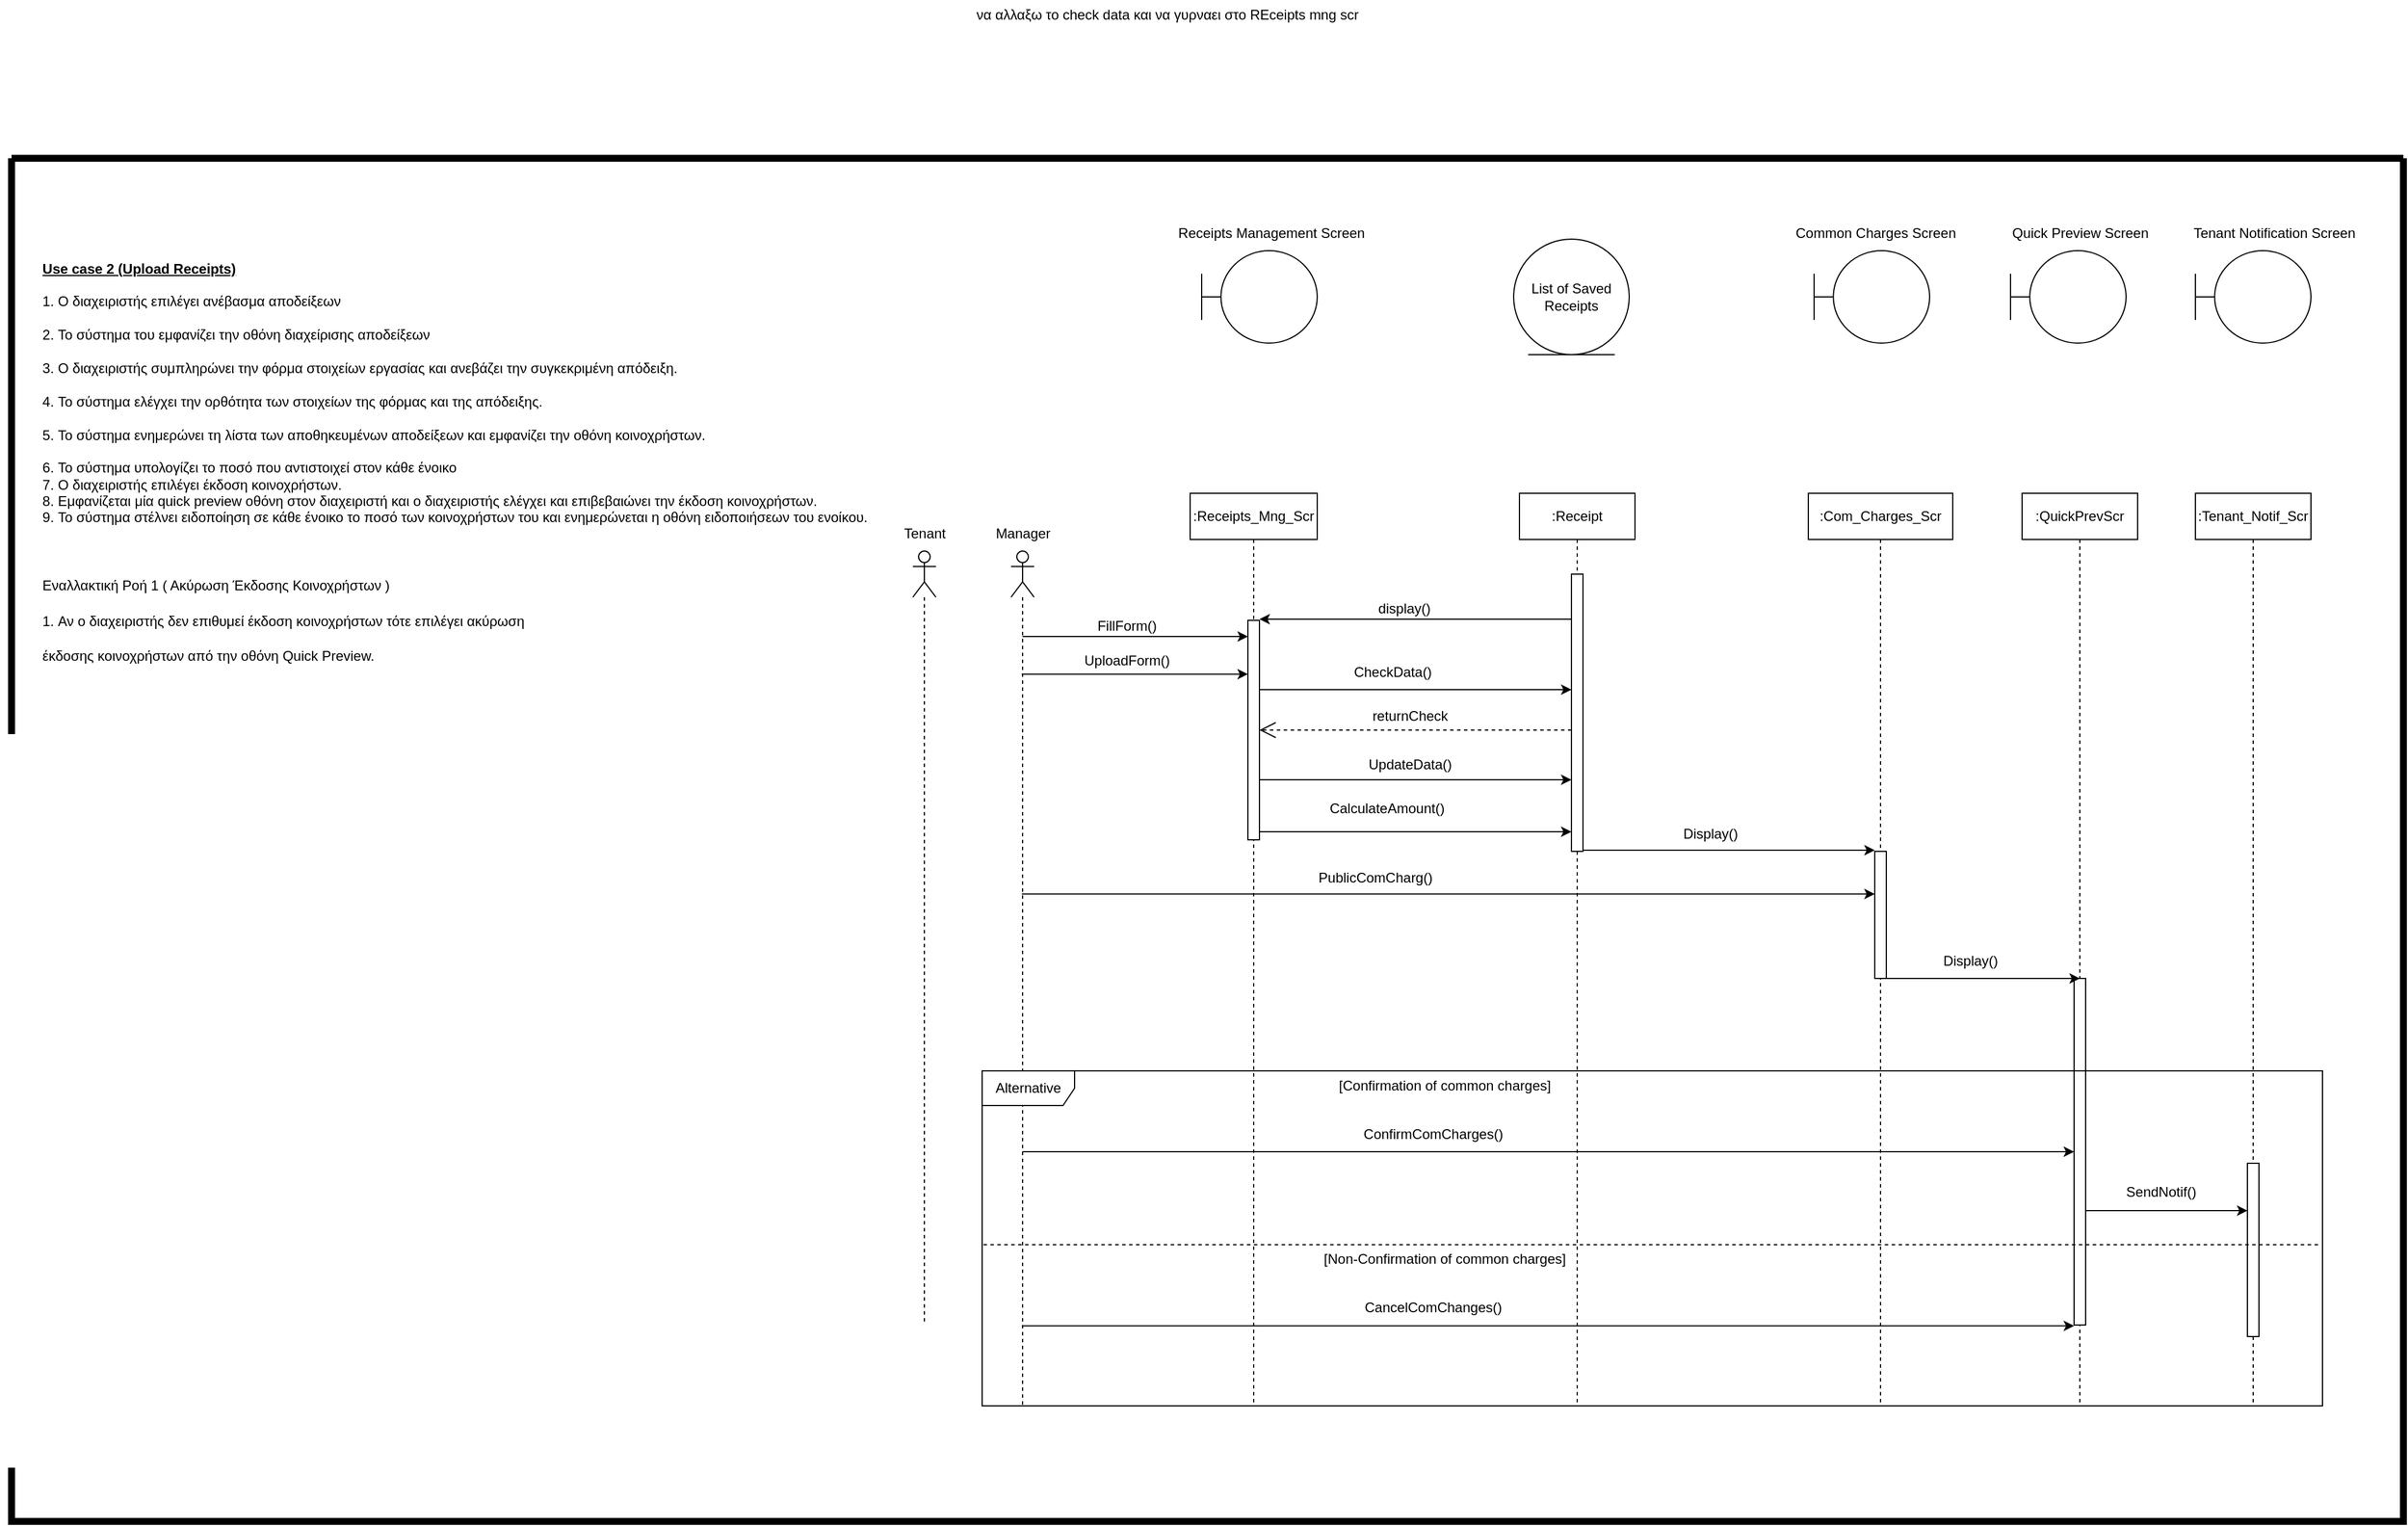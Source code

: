 <mxfile version="27.0.1">
  <diagram name="Page-1" id="ME4cV6upZ1nNScbVDBN3">
    <mxGraphModel dx="3425" dy="1496" grid="1" gridSize="10" guides="1" tooltips="1" connect="1" arrows="1" fold="1" page="1" pageScale="1" pageWidth="850" pageHeight="1100" math="0" shadow="0">
      <root>
        <mxCell id="0" />
        <mxCell id="1" parent="0" />
        <mxCell id="AGN54h7i6z_xkLzeLt6x-1" value="&lt;div style=&quot;text-align: left;&quot;&gt;&lt;b style=&quot;background-color: transparent; color: light-dark(rgb(0, 0, 0), rgb(255, 255, 255));&quot;&gt;&amp;nbsp; &amp;nbsp; &amp;nbsp; &amp;nbsp; &lt;u&gt;Use case 2 (Upload Receipts)&lt;/u&gt;&lt;/b&gt;&lt;/div&gt;&lt;br&gt;&lt;div&gt;&lt;ol style=&quot;margin-top: 0in;&quot; type=&quot;1&quot; start=&quot;1&quot;&gt;&lt;li style=&quot;text-align: left;&quot; class=&quot;MsoNormal&quot;&gt;&lt;span lang=&quot;EL&quot;&gt;Ο διαχειριστής επιλέγει&amp;nbsp;ανέβασμα αποδείξεων&lt;/span&gt;&lt;/li&gt;&lt;font style=&quot;color: light-dark(rgb(0, 0, 0), rgb(255, 255, 255));&quot;&gt;&lt;div style=&quot;text-align: left;&quot;&gt;&lt;br&gt;&lt;/div&gt;&lt;/font&gt;&lt;li style=&quot;text-align: left;&quot; class=&quot;MsoNormal&quot;&gt;&lt;span lang=&quot;EL&quot;&gt;Το σύστημα του εμφανίζει την οθόνη διαχείρισης αποδείξεων&lt;/span&gt;&lt;/li&gt;&lt;font style=&quot;color: light-dark(rgb(0, 0, 0), rgb(255, 255, 255));&quot;&gt;&lt;div style=&quot;text-align: left;&quot;&gt;&lt;br&gt;&lt;/div&gt;&lt;/font&gt;&lt;li style=&quot;text-align: left;&quot; class=&quot;MsoNormal&quot;&gt;&lt;span lang=&quot;EL&quot;&gt;Ο διαχειριστής συμπληρώνει την φόρμα&amp;nbsp;στοιχείων εργασίας&amp;nbsp;και ανεβάζει την συγκεκριμένη απόδειξη.&lt;/span&gt;&lt;/li&gt;&lt;font style=&quot;color: light-dark(rgb(0, 0, 0), rgb(255, 255, 255));&quot;&gt;&lt;div style=&quot;text-align: left;&quot;&gt;&lt;br&gt;&lt;/div&gt;&lt;/font&gt;&lt;li style=&quot;text-align: left;&quot; class=&quot;MsoNormal&quot;&gt;&lt;span lang=&quot;EL&quot;&gt;Το σύστημα ελέγχει την ορθότητα των στοιχείων της φόρμας και της απόδειξης.&lt;/span&gt;&lt;/li&gt;&lt;font style=&quot;color: light-dark(rgb(0, 0, 0), rgb(255, 255, 255));&quot;&gt;&lt;div style=&quot;text-align: left;&quot;&gt;&lt;br&gt;&lt;/div&gt;&lt;/font&gt;&lt;li style=&quot;text-align: left;&quot; class=&quot;MsoNormal&quot;&gt;&lt;font style=&quot;color: light-dark(rgb(0, 0, 0), rgb(255, 255, 255));&quot;&gt;&lt;span lang=&quot;EL&quot;&gt;Το σύστημα ενημερώνει τη&lt;/span&gt;&lt;span lang=&quot;EL&quot;&gt;&amp;nbsp;λίστα των αποθηκευμένων αποδείξεων&amp;nbsp;&lt;/span&gt;&lt;span lang=&quot;EL&quot;&gt;και εμφανίζει την οθόνη κοινοχρήστων&lt;/span&gt;&lt;span lang=&quot;EL&quot;&gt;. &amp;nbsp;&amp;nbsp;&amp;nbsp;&lt;/span&gt;&lt;/font&gt;&lt;/li&gt;&lt;font style=&quot;color: light-dark(rgb(0, 0, 0), rgb(255, 255, 255));&quot;&gt;&lt;div style=&quot;text-align: left;&quot;&gt;&lt;br&gt;&lt;/div&gt;&lt;/font&gt;&lt;li style=&quot;text-align: left;&quot; class=&quot;MsoNormal&quot;&gt;&lt;span lang=&quot;EL&quot;&gt;Το σύστημα υπολογίζει το ποσό που αντιστοιχεί στον κάθε ένοικο&lt;/span&gt;&lt;/li&gt;&lt;li style=&quot;text-align: left;&quot; class=&quot;MsoNormal&quot;&gt;&lt;font style=&quot;color: light-dark(rgb(0, 0, 0), rgb(255, 255, 255));&quot;&gt;Ο διαχειριστής&amp;nbsp;&lt;span style=&quot;background-color: transparent;&quot; lang=&quot;EL&quot;&gt;επιλέγει&lt;/span&gt;&lt;span style=&quot;background-color: transparent;&quot; lang=&quot;EL&quot;&gt;&amp;nbsp;έκδοση κοινοχρήστων.&lt;/span&gt;&lt;/font&gt;&lt;/li&gt;&lt;li style=&quot;text-align: left;&quot; class=&quot;MsoNormal&quot;&gt;&lt;font style=&quot;color: light-dark(rgb(0, 0, 0), rgb(255, 255, 255));&quot;&gt;Εμφανίζεται&lt;span style=&quot;background-color: transparent;&quot; lang=&quot;EL&quot;&gt;&amp;nbsp;&lt;/span&gt;&lt;span style=&quot;background-color: transparent;&quot; lang=&quot;EL&quot;&gt;μία&lt;/span&gt;&lt;span style=&quot;background-color: transparent;&quot; lang=&quot;EL&quot;&gt;&amp;nbsp;&lt;/span&gt;&lt;span style=&quot;background-color: transparent;&quot;&gt;quick&lt;/span&gt;&lt;span style=&quot;background-color: transparent;&quot;&gt;&amp;nbsp;&lt;/span&gt;&lt;span style=&quot;background-color: transparent;&quot;&gt;preview&lt;/span&gt;&lt;span style=&quot;background-color: transparent;&quot;&gt;&amp;nbsp;&lt;/span&gt;&lt;span style=&quot;background-color: transparent;&quot; lang=&quot;EL&quot;&gt;οθόνη&amp;nbsp;&lt;/span&gt;&lt;span style=&quot;background-color: transparent;&quot; lang=&quot;EL&quot;&gt;στον διαχειριστή και ο διαχειριστής ελέγχει και επιβεβαιώνει την έκδοση κοινοχρήστων.&lt;/span&gt;&lt;/font&gt;&lt;/li&gt;&lt;li style=&quot;text-align: left;&quot; class=&quot;MsoNormal&quot;&gt;&lt;font style=&quot;background-color: transparent; color: light-dark(rgb(0, 0, 0), rgb(255, 255, 255));&quot;&gt;Το σύστημα στέλνει ειδοποίηση σε κάθε ένοικο το ποσό&amp;nbsp;&lt;/font&gt;&lt;font style=&quot;background-color: transparent; color: light-dark(rgb(0, 0, 0), rgb(255, 255, 255));&quot;&gt;των κοινοχρήστων του&amp;nbsp;&lt;/font&gt;&lt;span style=&quot;background-color: transparent; color: light-dark(rgb(0, 0, 0), rgb(255, 255, 255));&quot;&gt;και ενημερώνεται η οθόνη ειδοποιήσεων του ενοίκου.&lt;/span&gt;&lt;/li&gt;&lt;/ol&gt;&lt;div&gt;&lt;span style=&quot;font-size: 12pt; line-height: 18.4px; font-family: Aptos, sans-serif;&quot; lang=&quot;EL&quot;&gt;&lt;span style=&quot;color: rgb(76, 148, 216);&quot;&gt;&lt;br&gt;&lt;/span&gt;&lt;/span&gt;&lt;/div&gt;&lt;/div&gt;&lt;div style=&quot;text-align: left;&quot;&gt;&lt;span style=&quot;line-height: 18.4px; font-family: Aptos, sans-serif;&quot; lang=&quot;EL&quot;&gt;&lt;span style=&quot;color: rgb(76, 148, 216);&quot;&gt;&lt;p style=&quot;&quot; class=&quot;MsoNormal&quot;&gt;&lt;span style=&quot;color: black;&quot; lang=&quot;EL&quot;&gt;&lt;font&gt;&amp;nbsp; &amp;nbsp; &amp;nbsp; &amp;nbsp; Εναλλακτική Ροή 1 ( Ακύρωση Έκδοσης Κοινοχρήστων )&lt;/font&gt;&lt;/span&gt;&lt;/p&gt;&lt;p style=&quot;&quot; class=&quot;MsoNormal&quot;&gt;&lt;font&gt;&lt;span style=&quot;color: black;&quot; lang=&quot;EL&quot;&gt;&lt;span style=&quot;white-space: pre;&quot;&gt;&#x9;&lt;/span&gt;1.&amp;nbsp;&lt;/span&gt;&lt;span style=&quot;background-color: transparent; color: light-dark(black, rgb(237, 237, 237)); text-indent: -0.25in;&quot;&gt;Αν ο διαχειριστής δεν επιθυμεί έκδοση κοινοχρήστων&amp;nbsp;&lt;/span&gt;&lt;span style=&quot;text-indent: -0.25in; background-color: transparent; color: black;&quot; lang=&quot;EL&quot;&gt;τότε επιλέγει ακύρωση&lt;/span&gt;&lt;/font&gt;&lt;/p&gt;&lt;p style=&quot;&quot; class=&quot;MsoNormal&quot;&gt;&lt;font&gt;&lt;span style=&quot;text-indent: -0.25in; background-color: transparent; color: black;&quot; lang=&quot;EL&quot;&gt;&lt;span style=&quot;white-space: pre;&quot;&gt;&#x9;&lt;/span&gt;έκδοσης κοινοχρήστων από την οθόνη &lt;/span&gt;&lt;span style=&quot;text-indent: -0.25in; background-color: transparent; color: black;&quot;&gt;Quick&lt;/span&gt;&lt;span style=&quot;text-indent: -0.25in; background-color: transparent; color: black;&quot;&gt; &lt;/span&gt;&lt;span style=&quot;text-indent: -0.25in; background-color: transparent; color: black;&quot;&gt;Preview&lt;/span&gt;&lt;span style=&quot;text-indent: -0.25in; background-color: transparent; color: black;&quot; lang=&quot;EL&quot;&gt;.&lt;/span&gt;&lt;/font&gt;&lt;/p&gt;&lt;/span&gt;&lt;/span&gt;&lt;/div&gt;" style="text;html=1;align=center;verticalAlign=middle;resizable=0;points=[];autosize=1;strokeColor=none;fillColor=none;" parent="1" vertex="1">
          <mxGeometry y="240" width="760" height="380" as="geometry" />
        </mxCell>
        <mxCell id="AGN54h7i6z_xkLzeLt6x-2" value="" style="shape=umlBoundary;whiteSpace=wrap;html=1;" parent="1" vertex="1">
          <mxGeometry x="1040" y="240" width="100" height="80" as="geometry" />
        </mxCell>
        <mxCell id="AGN54h7i6z_xkLzeLt6x-3" value="Receipts Management Screen" style="text;html=1;align=center;verticalAlign=middle;resizable=1;points=[];autosize=1;strokeColor=none;fillColor=none;movable=1;rotatable=1;deletable=1;editable=1;locked=0;connectable=1;" parent="1" vertex="1">
          <mxGeometry x="1010" y="210" width="180" height="30" as="geometry" />
        </mxCell>
        <mxCell id="AGN54h7i6z_xkLzeLt6x-4" value="" style="shape=umlBoundary;whiteSpace=wrap;html=1;" parent="1" vertex="1">
          <mxGeometry x="1570" y="240" width="100" height="80" as="geometry" />
        </mxCell>
        <mxCell id="AGN54h7i6z_xkLzeLt6x-5" value="Common Charges Screen" style="text;html=1;align=center;verticalAlign=middle;resizable=0;points=[];autosize=1;strokeColor=none;fillColor=none;" parent="1" vertex="1">
          <mxGeometry x="1542.5" y="210" width="160" height="30" as="geometry" />
        </mxCell>
        <mxCell id="AGN54h7i6z_xkLzeLt6x-6" value="" style="shape=umlBoundary;whiteSpace=wrap;html=1;" parent="1" vertex="1">
          <mxGeometry x="1740" y="240" width="100" height="80" as="geometry" />
        </mxCell>
        <mxCell id="AGN54h7i6z_xkLzeLt6x-7" value="Quick Preview Screen" style="text;html=1;align=center;verticalAlign=middle;resizable=0;points=[];autosize=1;strokeColor=none;fillColor=none;" parent="1" vertex="1">
          <mxGeometry x="1730" y="210" width="140" height="30" as="geometry" />
        </mxCell>
        <mxCell id="AGN54h7i6z_xkLzeLt6x-8" value="" style="shape=umlBoundary;whiteSpace=wrap;html=1;" parent="1" vertex="1">
          <mxGeometry x="1900" y="240" width="100" height="80" as="geometry" />
        </mxCell>
        <mxCell id="AGN54h7i6z_xkLzeLt6x-9" value="Tenant Notification Screen" style="text;html=1;align=center;verticalAlign=middle;resizable=0;points=[];autosize=1;strokeColor=none;fillColor=none;" parent="1" vertex="1">
          <mxGeometry x="1887.5" y="210" width="160" height="30" as="geometry" />
        </mxCell>
        <mxCell id="AGN54h7i6z_xkLzeLt6x-10" value=":Receipts_Mng_Scr" style="shape=umlLifeline;perimeter=lifelinePerimeter;whiteSpace=wrap;html=1;container=1;dropTarget=0;collapsible=0;recursiveResize=0;outlineConnect=0;portConstraint=eastwest;newEdgeStyle={&quot;curved&quot;:0,&quot;rounded&quot;:0};" parent="1" vertex="1">
          <mxGeometry x="1030" y="450" width="110" height="790" as="geometry" />
        </mxCell>
        <mxCell id="AGN54h7i6z_xkLzeLt6x-11" value="" style="html=1;points=[[0,0,0,0,-1],[0,0.54,0,0,0],[1,0,0,0,-1],[1,0.09,0,0,0],[1,0.5,0,0,0],[1,1,0,0,-5]];perimeter=orthogonalPerimeter;outlineConnect=0;targetShapes=umlLifeline;portConstraint=eastwest;newEdgeStyle={&quot;curved&quot;:0,&quot;rounded&quot;:0};" parent="AGN54h7i6z_xkLzeLt6x-10" vertex="1">
          <mxGeometry x="50" y="110" width="10" height="190" as="geometry" />
        </mxCell>
        <mxCell id="AGN54h7i6z_xkLzeLt6x-12" value=":QuickPrevScr" style="shape=umlLifeline;perimeter=lifelinePerimeter;whiteSpace=wrap;html=1;container=1;dropTarget=0;collapsible=0;recursiveResize=0;outlineConnect=0;portConstraint=eastwest;newEdgeStyle={&quot;curved&quot;:0,&quot;rounded&quot;:0};" parent="1" vertex="1">
          <mxGeometry x="1750" y="450" width="100" height="790" as="geometry" />
        </mxCell>
        <mxCell id="AGN54h7i6z_xkLzeLt6x-13" value="" style="html=1;points=[[0,0,0,0,5],[0,0.25,0,0,0],[0,0.33,0,0,0],[0,0.5,0,0,0],[0,0.67,0,0,0],[0,0.84,0,0,0],[0,1,0,0,-5],[1,0,0,0,5],[1,0.25,0,0,0],[1,0.33,0,0,0],[1,0.5,0,0,0],[1,0.67,0,0,0],[1,0.75,0,0,0],[1,1,0,0,-5]];perimeter=orthogonalPerimeter;outlineConnect=0;targetShapes=umlLifeline;portConstraint=eastwest;newEdgeStyle={&quot;curved&quot;:0,&quot;rounded&quot;:0};" parent="AGN54h7i6z_xkLzeLt6x-12" vertex="1">
          <mxGeometry x="45" y="420" width="10" height="300" as="geometry" />
        </mxCell>
        <mxCell id="AGN54h7i6z_xkLzeLt6x-14" value=":Tenant_Notif_Scr" style="shape=umlLifeline;perimeter=lifelinePerimeter;whiteSpace=wrap;html=1;container=1;dropTarget=0;collapsible=0;recursiveResize=0;outlineConnect=0;portConstraint=eastwest;newEdgeStyle={&quot;curved&quot;:0,&quot;rounded&quot;:0};" parent="1" vertex="1">
          <mxGeometry x="1900" y="450" width="100" height="790" as="geometry" />
        </mxCell>
        <mxCell id="AGN54h7i6z_xkLzeLt6x-15" value="" style="html=1;points=[[0,0,0,0,5],[0,1,0,0,-5],[1,0,0,0,5],[1,1,0,0,-5]];perimeter=orthogonalPerimeter;outlineConnect=0;targetShapes=umlLifeline;portConstraint=eastwest;newEdgeStyle={&quot;curved&quot;:0,&quot;rounded&quot;:0};" parent="AGN54h7i6z_xkLzeLt6x-14" vertex="1">
          <mxGeometry x="45" y="580" width="10" height="150" as="geometry" />
        </mxCell>
        <mxCell id="AGN54h7i6z_xkLzeLt6x-16" value=":Com_Charges_Scr" style="shape=umlLifeline;perimeter=lifelinePerimeter;whiteSpace=wrap;html=1;container=1;dropTarget=0;collapsible=0;recursiveResize=0;outlineConnect=0;portConstraint=eastwest;newEdgeStyle={&quot;curved&quot;:0,&quot;rounded&quot;:0};" parent="1" vertex="1">
          <mxGeometry x="1565" y="450" width="125" height="790" as="geometry" />
        </mxCell>
        <mxCell id="AGN54h7i6z_xkLzeLt6x-17" value="" style="html=1;points=[[0,0,0,0,-1],[0,1,0,0,-5],[1,0,0,0,5],[1,1,0,0,-5]];perimeter=orthogonalPerimeter;outlineConnect=0;targetShapes=umlLifeline;portConstraint=eastwest;newEdgeStyle={&quot;curved&quot;:0,&quot;rounded&quot;:0};" parent="AGN54h7i6z_xkLzeLt6x-16" vertex="1">
          <mxGeometry x="57.5" y="310" width="10" height="110" as="geometry" />
        </mxCell>
        <mxCell id="AGN54h7i6z_xkLzeLt6x-18" value="" style="shape=umlLifeline;perimeter=lifelinePerimeter;whiteSpace=wrap;html=1;container=1;dropTarget=0;collapsible=0;recursiveResize=0;outlineConnect=0;portConstraint=eastwest;newEdgeStyle={&quot;curved&quot;:0,&quot;rounded&quot;:0};participant=umlActor;points=[[1,0.09,0,0,0],[1,0.17,0,0,0],[1,0.18,0,0,0],[1,0.27,0,0,0],[1,0.33,0,0,0],[1,0.36,0,0,0],[1,0.45,0,0,0],[1,0.5,0,0,0],[1,0.55,0,0,0],[1,0.64,0,0,0],[1,0.67,0,0,0],[1,0.73,0,0,0],[1,0.82,0,0,0],[1,0.83,0,0,0],[1,0.91,0,0,0]];" parent="1" vertex="1">
          <mxGeometry x="875" y="500" width="20" height="740" as="geometry" />
        </mxCell>
        <mxCell id="AGN54h7i6z_xkLzeLt6x-19" value="" style="shape=umlLifeline;perimeter=lifelinePerimeter;whiteSpace=wrap;html=1;container=1;dropTarget=0;collapsible=0;recursiveResize=0;outlineConnect=0;portConstraint=eastwest;newEdgeStyle={&quot;curved&quot;:0,&quot;rounded&quot;:0};participant=umlActor;" parent="1" vertex="1">
          <mxGeometry x="790" y="500" width="20" height="670" as="geometry" />
        </mxCell>
        <mxCell id="AGN54h7i6z_xkLzeLt6x-20" value="Manager" style="text;html=1;align=center;verticalAlign=middle;resizable=0;points=[];autosize=1;strokeColor=none;fillColor=none;" parent="1" vertex="1">
          <mxGeometry x="850" y="470" width="70" height="30" as="geometry" />
        </mxCell>
        <mxCell id="AGN54h7i6z_xkLzeLt6x-21" value="Tenant" style="text;html=1;align=center;verticalAlign=middle;resizable=0;points=[];autosize=1;strokeColor=none;fillColor=none;" parent="1" vertex="1">
          <mxGeometry x="770" y="470" width="60" height="30" as="geometry" />
        </mxCell>
        <mxCell id="AGN54h7i6z_xkLzeLt6x-24" value="List of Saved Receipts" style="ellipse;shape=umlEntity;whiteSpace=wrap;html=1;" parent="1" vertex="1">
          <mxGeometry x="1310" y="230" width="100" height="100" as="geometry" />
        </mxCell>
        <mxCell id="AGN54h7i6z_xkLzeLt6x-25" value=":Receipt" style="shape=umlLifeline;perimeter=lifelinePerimeter;whiteSpace=wrap;html=1;container=1;dropTarget=0;collapsible=0;recursiveResize=0;outlineConnect=0;portConstraint=eastwest;newEdgeStyle={&quot;curved&quot;:0,&quot;rounded&quot;:0};" parent="1" vertex="1">
          <mxGeometry x="1315" y="450" width="100" height="790" as="geometry" />
        </mxCell>
        <mxCell id="AGN54h7i6z_xkLzeLt6x-26" value="" style="html=1;points=[[0,0,0,0,-2],[0,1,0,0,-5],[1,0,0,0,5],[1,1,0,0,-5]];perimeter=orthogonalPerimeter;outlineConnect=0;targetShapes=umlLifeline;portConstraint=eastwest;newEdgeStyle={&quot;curved&quot;:0,&quot;rounded&quot;:0};" parent="AGN54h7i6z_xkLzeLt6x-25" vertex="1">
          <mxGeometry x="45" y="70" width="10" height="240" as="geometry" />
        </mxCell>
        <mxCell id="AGN54h7i6z_xkLzeLt6x-29" value="" style="endArrow=classic;html=1;rounded=0;" parent="1" edge="1">
          <mxGeometry width="50" height="50" relative="1" as="geometry">
            <mxPoint x="1090" y="743" as="sourcePoint" />
            <mxPoint x="1360" y="743" as="targetPoint" />
          </mxGeometry>
        </mxCell>
        <mxCell id="AGN54h7i6z_xkLzeLt6x-30" value="" style="endArrow=classic;html=1;rounded=0;entryX=0;entryY=0;entryDx=0;entryDy=5;entryPerimeter=0;" parent="1" edge="1">
          <mxGeometry width="50" height="50" relative="1" as="geometry">
            <mxPoint x="1090" y="698" as="sourcePoint" />
            <mxPoint x="1360" y="698" as="targetPoint" />
          </mxGeometry>
        </mxCell>
        <mxCell id="AGN54h7i6z_xkLzeLt6x-32" value="CalculateAmount()" style="text;html=1;align=center;verticalAlign=middle;resizable=0;points=[];autosize=1;strokeColor=none;fillColor=none;" parent="1" vertex="1">
          <mxGeometry x="1140" y="708" width="120" height="30" as="geometry" />
        </mxCell>
        <mxCell id="AGN54h7i6z_xkLzeLt6x-33" value="" style="endArrow=classic;html=1;rounded=0;entryX=0;entryY=0;entryDx=0;entryDy=-1;entryPerimeter=0;" parent="1" source="AGN54h7i6z_xkLzeLt6x-26" target="AGN54h7i6z_xkLzeLt6x-17" edge="1">
          <mxGeometry width="50" height="50" relative="1" as="geometry">
            <mxPoint x="1370" y="762" as="sourcePoint" />
            <mxPoint x="1620" y="760" as="targetPoint" />
          </mxGeometry>
        </mxCell>
        <mxCell id="AGN54h7i6z_xkLzeLt6x-34" value="Display()" style="text;html=1;align=center;verticalAlign=middle;resizable=0;points=[];autosize=1;strokeColor=none;fillColor=none;" parent="1" vertex="1">
          <mxGeometry x="1445" y="730" width="70" height="30" as="geometry" />
        </mxCell>
        <mxCell id="AGN54h7i6z_xkLzeLt6x-35" value="" style="endArrow=classic;html=1;rounded=0;" parent="1" edge="1">
          <mxGeometry width="50" height="50" relative="1" as="geometry">
            <mxPoint x="884.389" y="796.89" as="sourcePoint" />
            <mxPoint x="1622.5" y="796.89" as="targetPoint" />
          </mxGeometry>
        </mxCell>
        <mxCell id="AGN54h7i6z_xkLzeLt6x-36" value="PublicComCharg()" style="text;html=1;align=center;verticalAlign=middle;resizable=0;points=[];autosize=1;strokeColor=none;fillColor=none;" parent="1" vertex="1">
          <mxGeometry x="1130" y="768" width="120" height="30" as="geometry" />
        </mxCell>
        <mxCell id="AGN54h7i6z_xkLzeLt6x-37" value="" style="endArrow=classic;html=1;rounded=0;" parent="1" source="AGN54h7i6z_xkLzeLt6x-17" edge="1">
          <mxGeometry width="50" height="50" relative="1" as="geometry">
            <mxPoint x="1640" y="870" as="sourcePoint" />
            <mxPoint x="1800" y="870" as="targetPoint" />
            <Array as="points">
              <mxPoint x="1710" y="870" />
            </Array>
          </mxGeometry>
        </mxCell>
        <mxCell id="AGN54h7i6z_xkLzeLt6x-39" value="" style="endArrow=classic;html=1;rounded=0;entryX=0;entryY=0.5;entryDx=0;entryDy=0;entryPerimeter=0;" parent="1" source="AGN54h7i6z_xkLzeLt6x-18" target="AGN54h7i6z_xkLzeLt6x-13" edge="1">
          <mxGeometry width="50" height="50" relative="1" as="geometry">
            <mxPoint x="894.999" y="1030" as="sourcePoint" />
            <mxPoint x="1805" y="1085" as="targetPoint" />
          </mxGeometry>
        </mxCell>
        <mxCell id="AGN54h7i6z_xkLzeLt6x-41" value="" style="endArrow=classic;html=1;rounded=0;" parent="1" source="AGN54h7i6z_xkLzeLt6x-13" target="AGN54h7i6z_xkLzeLt6x-15" edge="1">
          <mxGeometry width="50" height="50" relative="1" as="geometry">
            <mxPoint x="1810" y="1071" as="sourcePoint" />
            <mxPoint x="1920" y="1030" as="targetPoint" />
            <Array as="points">
              <mxPoint x="1870" y="1071" />
            </Array>
          </mxGeometry>
        </mxCell>
        <mxCell id="AGN54h7i6z_xkLzeLt6x-42" value="SendNotif()" style="text;html=1;align=center;verticalAlign=middle;resizable=0;points=[];autosize=1;strokeColor=none;fillColor=none;" parent="1" vertex="1">
          <mxGeometry x="1830" y="1040" width="80" height="30" as="geometry" />
        </mxCell>
        <mxCell id="mj_cr7uTZJCc8QgizzGS-1" value="" style="endArrow=classic;html=1;rounded=0;entryX=0;entryY=0.54;entryDx=0;entryDy=0;entryPerimeter=0;" parent="1" edge="1">
          <mxGeometry width="50" height="50" relative="1" as="geometry">
            <mxPoint x="884.25" y="606.6" as="sourcePoint" />
            <mxPoint x="1080" y="606.6" as="targetPoint" />
          </mxGeometry>
        </mxCell>
        <mxCell id="mj_cr7uTZJCc8QgizzGS-2" value="UploadForm()" style="text;html=1;align=center;verticalAlign=middle;resizable=0;points=[];autosize=1;strokeColor=none;fillColor=none;" parent="1" vertex="1">
          <mxGeometry x="925" y="580" width="100" height="30" as="geometry" />
        </mxCell>
        <mxCell id="mj_cr7uTZJCc8QgizzGS-4" value="Alternative" style="shape=umlFrame;whiteSpace=wrap;html=1;pointerEvents=0;width=80;height=30;" parent="1" vertex="1">
          <mxGeometry x="850" y="950" width="1160" height="290" as="geometry" />
        </mxCell>
        <mxCell id="mj_cr7uTZJCc8QgizzGS-7" value="" style="endArrow=none;dashed=1;html=1;rounded=0;entryX=0.999;entryY=0.519;entryDx=0;entryDy=0;entryPerimeter=0;exitX=0.001;exitY=0.519;exitDx=0;exitDy=0;exitPerimeter=0;" parent="1" source="mj_cr7uTZJCc8QgizzGS-4" target="mj_cr7uTZJCc8QgizzGS-4" edge="1">
          <mxGeometry width="50" height="50" relative="1" as="geometry">
            <mxPoint x="1250" y="1390" as="sourcePoint" />
            <mxPoint x="1930" y="1450" as="targetPoint" />
          </mxGeometry>
        </mxCell>
        <mxCell id="mj_cr7uTZJCc8QgizzGS-12" value="" style="endArrow=classic;html=1;rounded=0;entryX=1;entryY=0;entryDx=0;entryDy=-1;entryPerimeter=0;" parent="1" source="AGN54h7i6z_xkLzeLt6x-26" target="AGN54h7i6z_xkLzeLt6x-11" edge="1">
          <mxGeometry width="50" height="50" relative="1" as="geometry">
            <mxPoint x="894" y="569" as="sourcePoint" />
            <mxPoint x="1110" y="560" as="targetPoint" />
          </mxGeometry>
        </mxCell>
        <mxCell id="mj_cr7uTZJCc8QgizzGS-14" value="display()" style="text;html=1;align=center;verticalAlign=middle;resizable=0;points=[];autosize=1;strokeColor=none;fillColor=none;" parent="1" vertex="1">
          <mxGeometry x="1180" y="535" width="70" height="30" as="geometry" />
        </mxCell>
        <mxCell id="mj_cr7uTZJCc8QgizzGS-17" value="" style="swimlane;startSize=0;strokeWidth=6;" parent="1" vertex="1">
          <mxGeometry x="10" y="160" width="2070" height="1180" as="geometry">
            <mxRectangle x="10" y="190" width="50" height="40" as="alternateBounds" />
          </mxGeometry>
        </mxCell>
        <mxCell id="AGN54h7i6z_xkLzeLt6x-27" value="" style="endArrow=classic;html=1;rounded=0;" parent="mj_cr7uTZJCc8QgizzGS-17" edge="1">
          <mxGeometry width="50" height="50" relative="1" as="geometry">
            <mxPoint x="1080" y="460" as="sourcePoint" />
            <mxPoint x="1350" y="460" as="targetPoint" />
          </mxGeometry>
        </mxCell>
        <mxCell id="AGN54h7i6z_xkLzeLt6x-28" value="CheckData()" style="text;html=1;align=center;verticalAlign=middle;resizable=0;points=[];autosize=1;strokeColor=none;fillColor=none;rotation=0;" parent="mj_cr7uTZJCc8QgizzGS-17" vertex="1">
          <mxGeometry x="1150" y="430" width="90" height="30" as="geometry" />
        </mxCell>
        <mxCell id="AGN54h7i6z_xkLzeLt6x-23" value="FillForm()" style="text;html=1;align=center;verticalAlign=middle;resizable=0;points=[];autosize=1;strokeColor=none;fillColor=none;" parent="mj_cr7uTZJCc8QgizzGS-17" vertex="1">
          <mxGeometry x="930" y="390" width="70" height="30" as="geometry" />
        </mxCell>
        <mxCell id="AGN54h7i6z_xkLzeLt6x-22" value="" style="endArrow=classic;html=1;rounded=0;" parent="mj_cr7uTZJCc8QgizzGS-17" edge="1">
          <mxGeometry width="50" height="50" relative="1" as="geometry">
            <mxPoint x="874.894" y="414" as="sourcePoint" />
            <mxPoint x="1070" y="414" as="targetPoint" />
          </mxGeometry>
        </mxCell>
        <mxCell id="mj_cr7uTZJCc8QgizzGS-9" value="" style="endArrow=classic;html=1;rounded=0;entryX=0;entryY=0.84;entryDx=0;entryDy=0;entryPerimeter=0;" parent="mj_cr7uTZJCc8QgizzGS-17" edge="1">
          <mxGeometry width="50" height="50" relative="1" as="geometry">
            <mxPoint x="874.447" y="1010.8" as="sourcePoint" />
            <mxPoint x="1785" y="1010.8" as="targetPoint" />
          </mxGeometry>
        </mxCell>
        <mxCell id="mj_cr7uTZJCc8QgizzGS-11" value="CancelComChanges()" style="text;html=1;align=center;verticalAlign=middle;resizable=0;points=[];autosize=1;strokeColor=none;fillColor=none;" parent="mj_cr7uTZJCc8QgizzGS-17" vertex="1">
          <mxGeometry x="1160" y="980" width="140" height="30" as="geometry" />
        </mxCell>
        <mxCell id="AGN54h7i6z_xkLzeLt6x-40" value="ConfirmComCharges()" style="text;html=1;align=center;verticalAlign=middle;resizable=0;points=[];autosize=1;strokeColor=none;fillColor=none;" parent="mj_cr7uTZJCc8QgizzGS-17" vertex="1">
          <mxGeometry x="1160" y="830" width="140" height="30" as="geometry" />
        </mxCell>
        <mxCell id="AGN54h7i6z_xkLzeLt6x-38" value="Display()" style="text;html=1;align=center;verticalAlign=middle;resizable=0;points=[];autosize=1;strokeColor=none;fillColor=none;" parent="mj_cr7uTZJCc8QgizzGS-17" vertex="1">
          <mxGeometry x="1660" y="680" width="70" height="30" as="geometry" />
        </mxCell>
        <mxCell id="AGN54h7i6z_xkLzeLt6x-31" value="UpdateData()" style="text;html=1;align=center;verticalAlign=middle;resizable=0;points=[];autosize=1;strokeColor=none;fillColor=none;" parent="mj_cr7uTZJCc8QgizzGS-17" vertex="1">
          <mxGeometry x="1160" y="510" width="100" height="30" as="geometry" />
        </mxCell>
        <mxCell id="mlJ3plvdF4B3z68UobEZ-2" value="" style="endArrow=open;endSize=12;dashed=1;html=1;rounded=0;entryX=1;entryY=0.5;entryDx=0;entryDy=0;entryPerimeter=0;" parent="1" source="AGN54h7i6z_xkLzeLt6x-26" target="AGN54h7i6z_xkLzeLt6x-11" edge="1">
          <mxGeometry width="160" relative="1" as="geometry">
            <mxPoint x="1030" y="680" as="sourcePoint" />
            <mxPoint x="1190" y="680" as="targetPoint" />
          </mxGeometry>
        </mxCell>
        <mxCell id="mlJ3plvdF4B3z68UobEZ-3" value="returnCheck" style="text;html=1;align=center;verticalAlign=middle;resizable=0;points=[];autosize=1;strokeColor=none;fillColor=none;" parent="1" vertex="1">
          <mxGeometry x="1175" y="628" width="90" height="30" as="geometry" />
        </mxCell>
        <mxCell id="mlJ3plvdF4B3z68UobEZ-4" value="[Confirmation of common charges]" style="text;html=1;align=center;verticalAlign=middle;resizable=0;points=[];autosize=1;strokeColor=none;fillColor=none;" parent="1" vertex="1">
          <mxGeometry x="1145" y="948" width="210" height="30" as="geometry" />
        </mxCell>
        <mxCell id="mlJ3plvdF4B3z68UobEZ-5" value="[Non-Confirmation of common charges]" style="text;html=1;align=center;verticalAlign=middle;resizable=0;points=[];autosize=1;strokeColor=none;fillColor=none;" parent="1" vertex="1">
          <mxGeometry x="1135" y="1098" width="230" height="30" as="geometry" />
        </mxCell>
        <mxCell id="29NkNfFH31ePZ9-QJqTE-2" value="να αλλαξω το check data και να γυρναει στο REceipts mng scr&lt;div&gt;&lt;br&gt;&lt;/div&gt;" style="text;html=1;align=center;verticalAlign=middle;resizable=0;points=[];autosize=1;strokeColor=none;fillColor=none;" vertex="1" parent="1">
          <mxGeometry x="835" y="23" width="350" height="40" as="geometry" />
        </mxCell>
      </root>
    </mxGraphModel>
  </diagram>
</mxfile>
